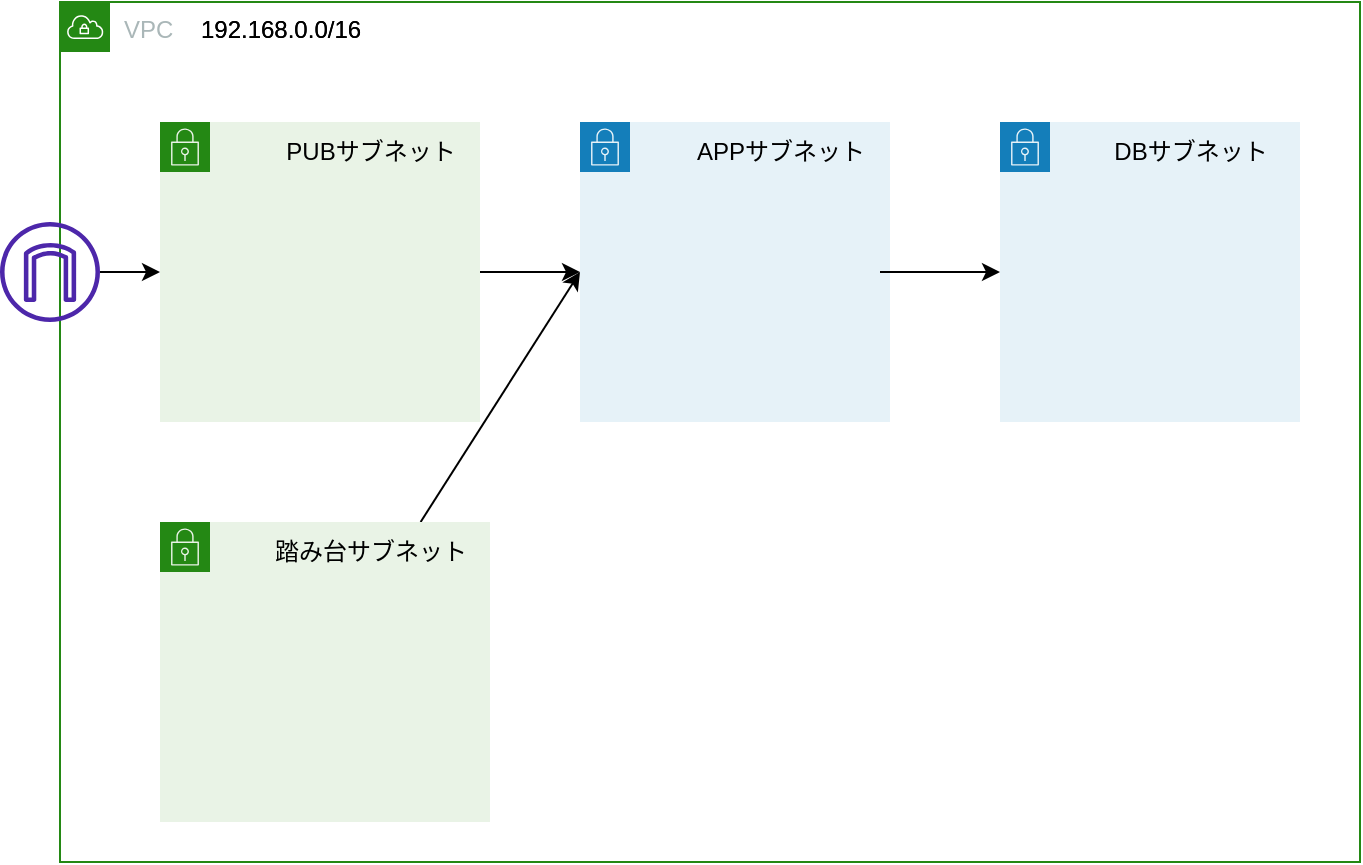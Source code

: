 <mxfile>
    <diagram id="w3IVvMnchozNMRxMAy0Z" name="Page-1">
        <mxGraphModel dx="722" dy="602" grid="1" gridSize="10" guides="1" tooltips="1" connect="1" arrows="1" fold="1" page="1" pageScale="1" pageWidth="850" pageHeight="1100" math="0" shadow="0">
            <root>
                <mxCell id="0"/>
                <mxCell id="1" parent="0"/>
                <mxCell id="62" value="VPC" style="points=[[0,0],[0.25,0],[0.5,0],[0.75,0],[1,0],[1,0.25],[1,0.5],[1,0.75],[1,1],[0.75,1],[0.5,1],[0.25,1],[0,1],[0,0.75],[0,0.5],[0,0.25]];outlineConnect=0;gradientColor=none;html=1;whiteSpace=wrap;fontSize=12;fontStyle=0;container=0;pointerEvents=0;collapsible=0;recursiveResize=0;shape=mxgraph.aws4.group;grIcon=mxgraph.aws4.group_vpc;strokeColor=#248814;fillColor=none;verticalAlign=top;align=left;spacingLeft=30;fontColor=#AAB7B8;dashed=0;" parent="1" vertex="1">
                    <mxGeometry x="170" y="120" width="650" height="430" as="geometry"/>
                </mxCell>
                <mxCell id="63" value="192.168.0.0/16" style="text;html=1;align=center;verticalAlign=middle;resizable=0;points=[];autosize=1;strokeColor=none;fillColor=none;spacing=0;" parent="1" vertex="1">
                    <mxGeometry x="230" y="124" width="100" height="20" as="geometry"/>
                </mxCell>
                <mxCell id="64" value="" style="points=[[0,0],[0.25,0],[0.5,0],[0.75,0],[1,0],[1,0.25],[1,0.5],[1,0.75],[1,1],[0.75,1],[0.5,1],[0.25,1],[0,1],[0,0.75],[0,0.5],[0,0.25]];outlineConnect=0;gradientColor=none;html=1;whiteSpace=wrap;fontSize=12;fontStyle=0;container=1;pointerEvents=0;collapsible=0;recursiveResize=0;shape=mxgraph.aws4.group;grIcon=mxgraph.aws4.group_security_group;grStroke=0;strokeColor=#147EBA;fillColor=#E6F2F8;verticalAlign=top;align=left;spacingLeft=30;fontColor=#147EBA;dashed=0;" parent="1" vertex="1">
                    <mxGeometry x="430" y="180" width="155" height="150" as="geometry"/>
                </mxCell>
                <mxCell id="76" value="APPサブネット" style="text;html=1;align=center;verticalAlign=middle;resizable=0;points=[];autosize=1;strokeColor=none;fillColor=none;" vertex="1" parent="64">
                    <mxGeometry x="45" width="110" height="30" as="geometry"/>
                </mxCell>
                <mxCell id="66" value="" style="points=[[0,0],[0.25,0],[0.5,0],[0.75,0],[1,0],[1,0.25],[1,0.5],[1,0.75],[1,1],[0.75,1],[0.5,1],[0.25,1],[0,1],[0,0.75],[0,0.5],[0,0.25]];outlineConnect=0;gradientColor=none;html=1;whiteSpace=wrap;fontSize=12;fontStyle=0;container=1;pointerEvents=0;collapsible=0;recursiveResize=0;shape=mxgraph.aws4.group;grIcon=mxgraph.aws4.group_security_group;grStroke=0;strokeColor=#147EBA;fillColor=#E6F2F8;verticalAlign=top;align=left;spacingLeft=30;fontColor=#147EBA;dashed=0;" parent="1" vertex="1">
                    <mxGeometry x="640" y="180" width="150" height="150" as="geometry"/>
                </mxCell>
                <mxCell id="78" value="DBサブネット" style="text;html=1;align=center;verticalAlign=middle;resizable=0;points=[];autosize=1;strokeColor=none;fillColor=none;" vertex="1" parent="66">
                    <mxGeometry x="45" width="100" height="30" as="geometry"/>
                </mxCell>
                <mxCell id="69" value="192.168.0.0/16" style="text;html=1;align=center;verticalAlign=middle;resizable=0;points=[];autosize=1;strokeColor=none;fillColor=none;spacing=0;" parent="1" vertex="1">
                    <mxGeometry x="230" y="124" width="100" height="20" as="geometry"/>
                </mxCell>
                <mxCell id="70" style="edgeStyle=none;rounded=0;orthogonalLoop=1;jettySize=auto;html=1;" parent="1" edge="1">
                    <mxGeometry relative="1" as="geometry">
                        <mxPoint x="580" y="255" as="sourcePoint"/>
                        <mxPoint x="640" y="255" as="targetPoint"/>
                    </mxGeometry>
                </mxCell>
                <mxCell id="71" value="" style="points=[[0,0],[0.25,0],[0.5,0],[0.75,0],[1,0],[1,0.25],[1,0.5],[1,0.75],[1,1],[0.75,1],[0.5,1],[0.25,1],[0,1],[0,0.75],[0,0.5],[0,0.25]];outlineConnect=0;gradientColor=none;html=1;whiteSpace=wrap;fontSize=12;fontStyle=0;container=1;pointerEvents=0;collapsible=0;recursiveResize=0;shape=mxgraph.aws4.group;grIcon=mxgraph.aws4.group_security_group;grStroke=0;strokeColor=#248814;fillColor=#E9F3E6;verticalAlign=top;align=left;spacingLeft=30;fontColor=#248814;dashed=0;" parent="1" vertex="1">
                    <mxGeometry x="220" y="180" width="160" height="150" as="geometry"/>
                </mxCell>
                <mxCell id="77" value="PUBサブネット" style="text;html=1;align=center;verticalAlign=middle;resizable=0;points=[];autosize=1;strokeColor=none;fillColor=none;" vertex="1" parent="71">
                    <mxGeometry x="50" width="110" height="30" as="geometry"/>
                </mxCell>
                <mxCell id="73" value="" style="edgeStyle=orthogonalEdgeStyle;rounded=0;orthogonalLoop=1;jettySize=auto;html=1;entryX=0;entryY=0.5;entryDx=0;entryDy=0;" parent="1" edge="1" target="71">
                    <mxGeometry relative="1" as="geometry">
                        <mxPoint x="190" y="255" as="sourcePoint"/>
                        <mxPoint x="210" y="255" as="targetPoint"/>
                    </mxGeometry>
                </mxCell>
                <mxCell id="74" style="rounded=0;orthogonalLoop=1;jettySize=auto;html=1;entryX=0;entryY=0.5;entryDx=0;entryDy=0;exitX=1;exitY=0.5;exitDx=0;exitDy=0;" parent="1" edge="1" target="64" source="71">
                    <mxGeometry relative="1" as="geometry">
                        <mxPoint x="320" y="255" as="sourcePoint"/>
                        <mxPoint x="480" y="255" as="targetPoint"/>
                    </mxGeometry>
                </mxCell>
                <mxCell id="75" value="" style="sketch=0;outlineConnect=0;fontColor=#232F3E;gradientColor=none;fillColor=#4D27AA;strokeColor=none;dashed=0;verticalLabelPosition=bottom;verticalAlign=top;align=center;html=1;fontSize=12;fontStyle=0;aspect=fixed;pointerEvents=1;shape=mxgraph.aws4.internet_gateway;" parent="1" vertex="1">
                    <mxGeometry x="140" y="230" width="50" height="50" as="geometry"/>
                </mxCell>
                <mxCell id="81" style="edgeStyle=none;html=1;entryX=0;entryY=0.5;entryDx=0;entryDy=0;" edge="1" parent="1" source="79" target="64">
                    <mxGeometry relative="1" as="geometry"/>
                </mxCell>
                <mxCell id="79" value="" style="points=[[0,0],[0.25,0],[0.5,0],[0.75,0],[1,0],[1,0.25],[1,0.5],[1,0.75],[1,1],[0.75,1],[0.5,1],[0.25,1],[0,1],[0,0.75],[0,0.5],[0,0.25]];outlineConnect=0;gradientColor=none;html=1;whiteSpace=wrap;fontSize=12;fontStyle=0;container=1;pointerEvents=0;collapsible=0;recursiveResize=0;shape=mxgraph.aws4.group;grIcon=mxgraph.aws4.group_security_group;grStroke=0;strokeColor=#248814;fillColor=#E9F3E6;verticalAlign=top;align=left;spacingLeft=30;fontColor=#248814;dashed=0;" vertex="1" parent="1">
                    <mxGeometry x="220" y="380" width="165" height="150" as="geometry"/>
                </mxCell>
                <mxCell id="80" value="踏み台サブネット" style="text;html=1;align=center;verticalAlign=middle;resizable=0;points=[];autosize=1;strokeColor=none;fillColor=none;" vertex="1" parent="79">
                    <mxGeometry x="45" width="120" height="30" as="geometry"/>
                </mxCell>
            </root>
        </mxGraphModel>
    </diagram>
</mxfile>
